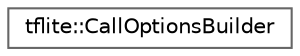 digraph "Graphical Class Hierarchy"
{
 // LATEX_PDF_SIZE
  bgcolor="transparent";
  edge [fontname=Helvetica,fontsize=10,labelfontname=Helvetica,labelfontsize=10];
  node [fontname=Helvetica,fontsize=10,shape=box,height=0.2,width=0.4];
  rankdir="LR";
  Node0 [id="Node000000",label="tflite::CallOptionsBuilder",height=0.2,width=0.4,color="grey40", fillcolor="white", style="filled",URL="$structtflite_1_1_call_options_builder.html",tooltip=" "];
}
